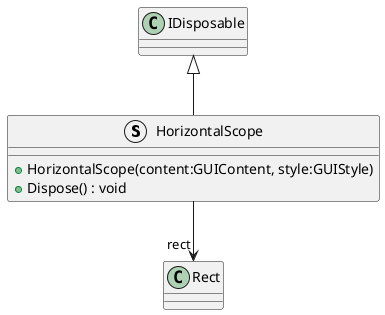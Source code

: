 @startuml
struct HorizontalScope {
    + HorizontalScope(content:GUIContent, style:GUIStyle)
    + Dispose() : void
}
IDisposable <|-- HorizontalScope
HorizontalScope --> "rect" Rect
@enduml
